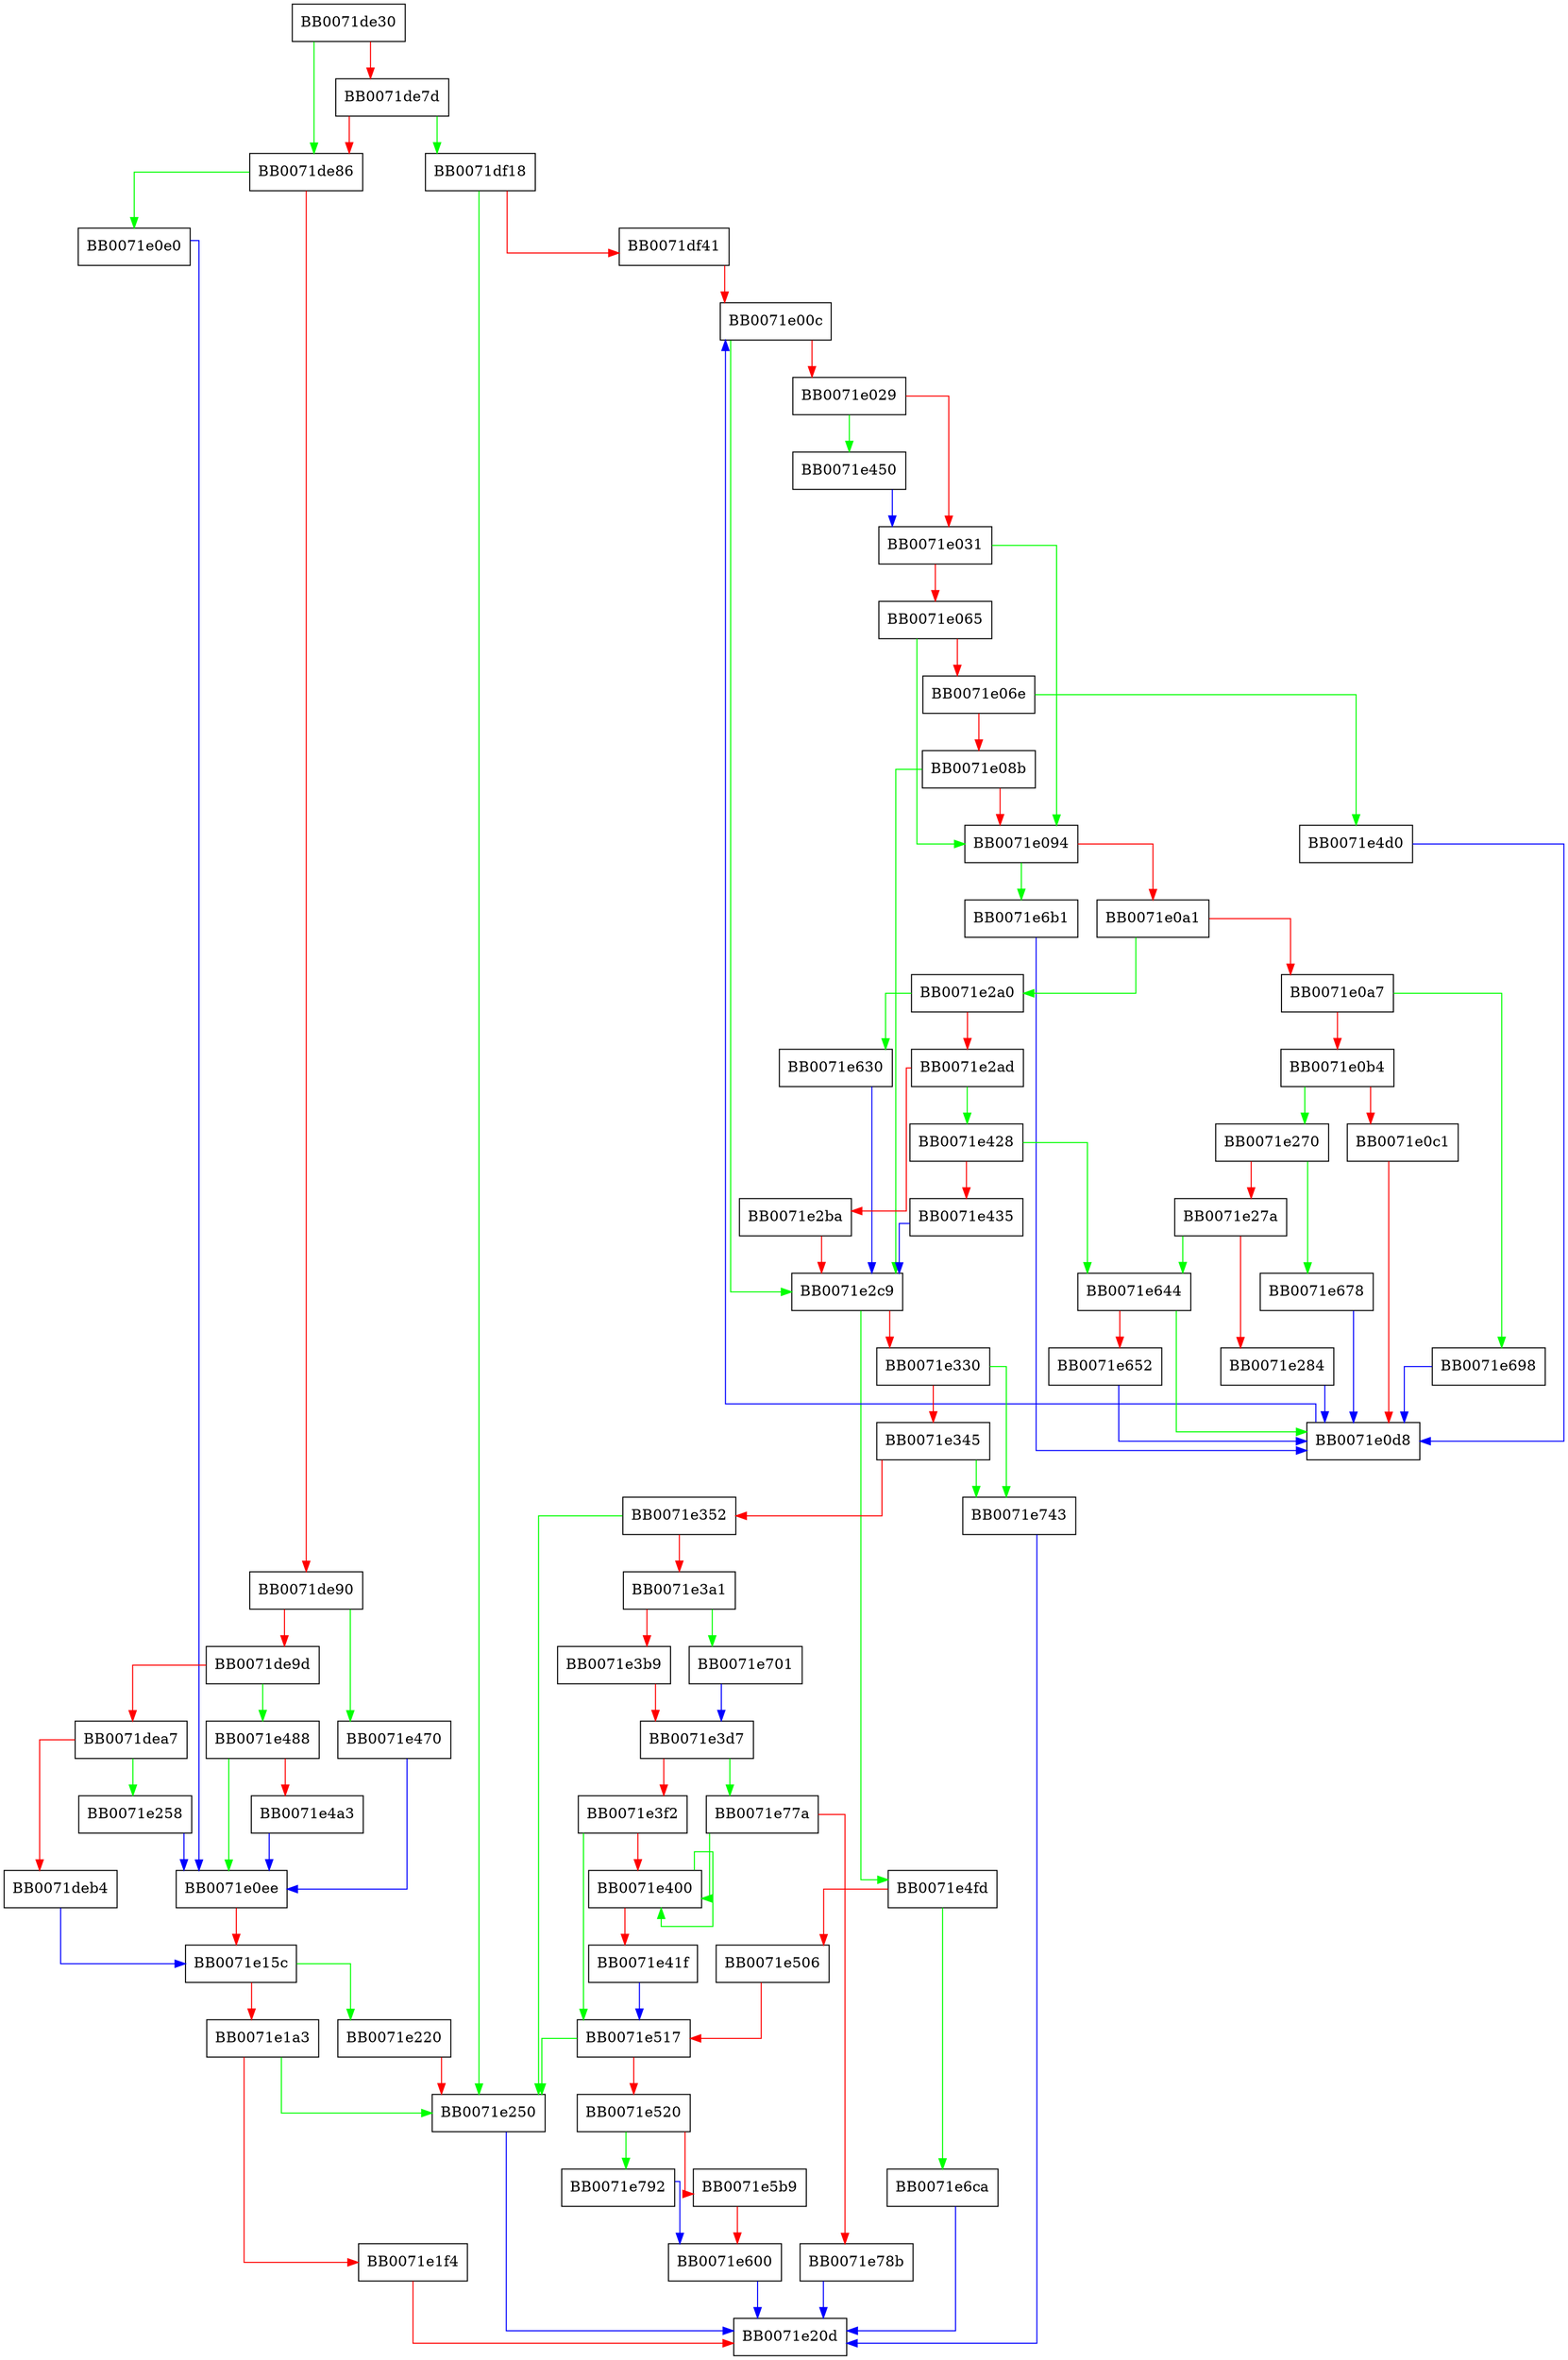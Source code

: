 digraph SMIME_write_ASN1_ex {
  node [shape="box"];
  graph [splines=ortho];
  BB0071de30 -> BB0071de86 [color="green"];
  BB0071de30 -> BB0071de7d [color="red"];
  BB0071de7d -> BB0071df18 [color="green"];
  BB0071de7d -> BB0071de86 [color="red"];
  BB0071de86 -> BB0071e0e0 [color="green"];
  BB0071de86 -> BB0071de90 [color="red"];
  BB0071de90 -> BB0071e470 [color="green"];
  BB0071de90 -> BB0071de9d [color="red"];
  BB0071de9d -> BB0071e488 [color="green"];
  BB0071de9d -> BB0071dea7 [color="red"];
  BB0071dea7 -> BB0071e258 [color="green"];
  BB0071dea7 -> BB0071deb4 [color="red"];
  BB0071deb4 -> BB0071e15c [color="blue"];
  BB0071df18 -> BB0071e250 [color="green"];
  BB0071df18 -> BB0071df41 [color="red"];
  BB0071df41 -> BB0071e00c [color="red"];
  BB0071e00c -> BB0071e2c9 [color="green"];
  BB0071e00c -> BB0071e029 [color="red"];
  BB0071e029 -> BB0071e450 [color="green"];
  BB0071e029 -> BB0071e031 [color="red"];
  BB0071e031 -> BB0071e094 [color="green"];
  BB0071e031 -> BB0071e065 [color="red"];
  BB0071e065 -> BB0071e094 [color="green"];
  BB0071e065 -> BB0071e06e [color="red"];
  BB0071e06e -> BB0071e4d0 [color="green"];
  BB0071e06e -> BB0071e08b [color="red"];
  BB0071e08b -> BB0071e2c9 [color="green"];
  BB0071e08b -> BB0071e094 [color="red"];
  BB0071e094 -> BB0071e6b1 [color="green"];
  BB0071e094 -> BB0071e0a1 [color="red"];
  BB0071e0a1 -> BB0071e2a0 [color="green"];
  BB0071e0a1 -> BB0071e0a7 [color="red"];
  BB0071e0a7 -> BB0071e698 [color="green"];
  BB0071e0a7 -> BB0071e0b4 [color="red"];
  BB0071e0b4 -> BB0071e270 [color="green"];
  BB0071e0b4 -> BB0071e0c1 [color="red"];
  BB0071e0c1 -> BB0071e0d8 [color="red"];
  BB0071e0d8 -> BB0071e00c [color="blue"];
  BB0071e0e0 -> BB0071e0ee [color="blue"];
  BB0071e0ee -> BB0071e15c [color="red"];
  BB0071e15c -> BB0071e220 [color="green"];
  BB0071e15c -> BB0071e1a3 [color="red"];
  BB0071e1a3 -> BB0071e250 [color="green"];
  BB0071e1a3 -> BB0071e1f4 [color="red"];
  BB0071e1f4 -> BB0071e20d [color="red"];
  BB0071e220 -> BB0071e250 [color="red"];
  BB0071e250 -> BB0071e20d [color="blue"];
  BB0071e258 -> BB0071e0ee [color="blue"];
  BB0071e270 -> BB0071e678 [color="green"];
  BB0071e270 -> BB0071e27a [color="red"];
  BB0071e27a -> BB0071e644 [color="green"];
  BB0071e27a -> BB0071e284 [color="red"];
  BB0071e284 -> BB0071e0d8 [color="blue"];
  BB0071e2a0 -> BB0071e630 [color="green"];
  BB0071e2a0 -> BB0071e2ad [color="red"];
  BB0071e2ad -> BB0071e428 [color="green"];
  BB0071e2ad -> BB0071e2ba [color="red"];
  BB0071e2ba -> BB0071e2c9 [color="red"];
  BB0071e2c9 -> BB0071e4fd [color="green"];
  BB0071e2c9 -> BB0071e330 [color="red"];
  BB0071e330 -> BB0071e743 [color="green"];
  BB0071e330 -> BB0071e345 [color="red"];
  BB0071e345 -> BB0071e743 [color="green"];
  BB0071e345 -> BB0071e352 [color="red"];
  BB0071e352 -> BB0071e250 [color="green"];
  BB0071e352 -> BB0071e3a1 [color="red"];
  BB0071e3a1 -> BB0071e701 [color="green"];
  BB0071e3a1 -> BB0071e3b9 [color="red"];
  BB0071e3b9 -> BB0071e3d7 [color="red"];
  BB0071e3d7 -> BB0071e77a [color="green"];
  BB0071e3d7 -> BB0071e3f2 [color="red"];
  BB0071e3f2 -> BB0071e517 [color="green"];
  BB0071e3f2 -> BB0071e400 [color="red"];
  BB0071e400 -> BB0071e400 [color="green"];
  BB0071e400 -> BB0071e41f [color="red"];
  BB0071e41f -> BB0071e517 [color="blue"];
  BB0071e428 -> BB0071e644 [color="green"];
  BB0071e428 -> BB0071e435 [color="red"];
  BB0071e435 -> BB0071e2c9 [color="blue"];
  BB0071e450 -> BB0071e031 [color="blue"];
  BB0071e470 -> BB0071e0ee [color="blue"];
  BB0071e488 -> BB0071e0ee [color="green"];
  BB0071e488 -> BB0071e4a3 [color="red"];
  BB0071e4a3 -> BB0071e0ee [color="blue"];
  BB0071e4d0 -> BB0071e0d8 [color="blue"];
  BB0071e4fd -> BB0071e6ca [color="green"];
  BB0071e4fd -> BB0071e506 [color="red"];
  BB0071e506 -> BB0071e517 [color="red"];
  BB0071e517 -> BB0071e250 [color="green"];
  BB0071e517 -> BB0071e520 [color="red"];
  BB0071e520 -> BB0071e792 [color="green"];
  BB0071e520 -> BB0071e5b9 [color="red"];
  BB0071e5b9 -> BB0071e600 [color="red"];
  BB0071e600 -> BB0071e20d [color="blue"];
  BB0071e630 -> BB0071e2c9 [color="blue"];
  BB0071e644 -> BB0071e0d8 [color="green"];
  BB0071e644 -> BB0071e652 [color="red"];
  BB0071e652 -> BB0071e0d8 [color="blue"];
  BB0071e678 -> BB0071e0d8 [color="blue"];
  BB0071e698 -> BB0071e0d8 [color="blue"];
  BB0071e6b1 -> BB0071e0d8 [color="blue"];
  BB0071e6ca -> BB0071e20d [color="blue"];
  BB0071e701 -> BB0071e3d7 [color="blue"];
  BB0071e743 -> BB0071e20d [color="blue"];
  BB0071e77a -> BB0071e400 [color="green"];
  BB0071e77a -> BB0071e78b [color="red"];
  BB0071e78b -> BB0071e20d [color="blue"];
  BB0071e792 -> BB0071e600 [color="blue"];
}